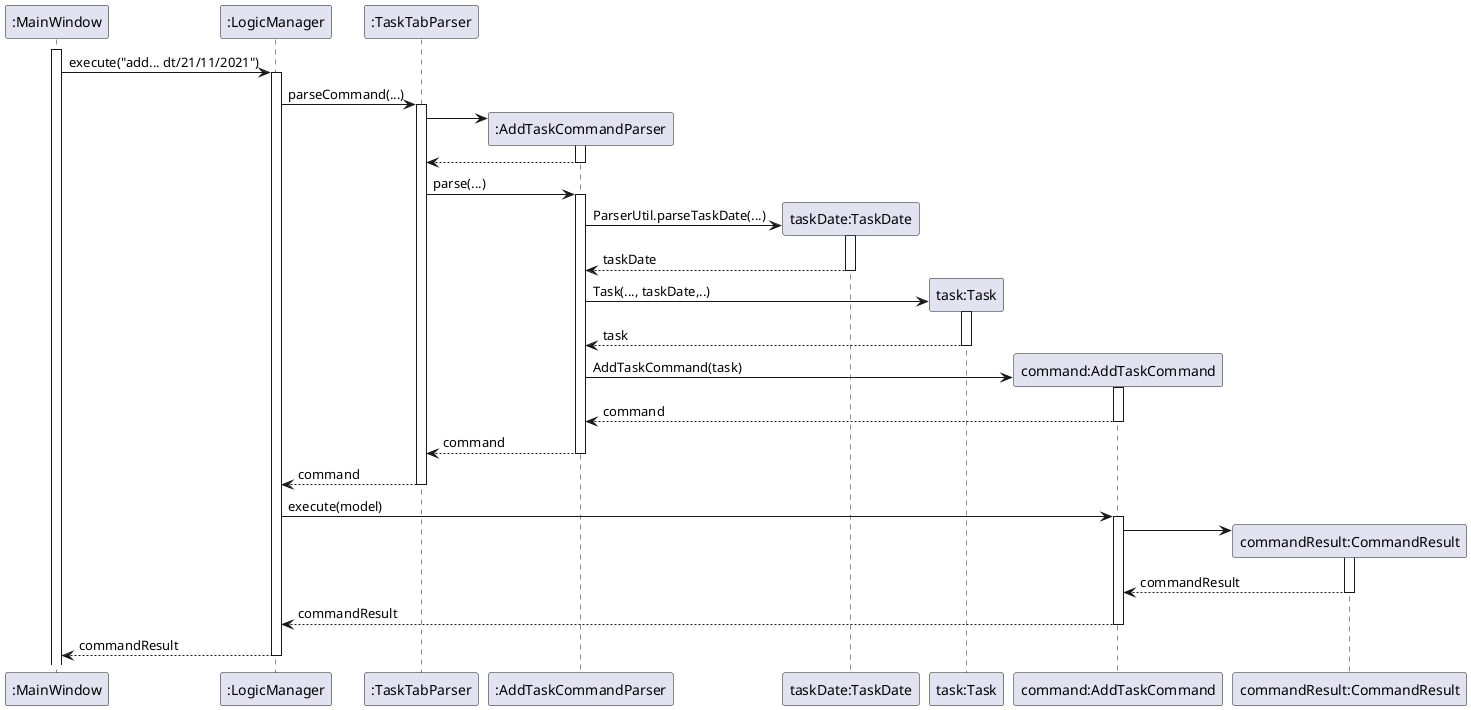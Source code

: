 @startuml
participant ":MainWindow" as MainWindow
participant ":LogicManager" as LogicManager
participant ":TaskTabParser" as TaskTabParser
participant ":AddTaskCommandParser" as AddTaskCommandParser
participant "taskDate:TaskDate" as TaskDate
participant "task:Task" as Task
participant "command:AddTaskCommand" as AddTaskCommand
participant "commandResult:CommandResult" as CommandResult

activate MainWindow
MainWindow -> LogicManager: execute("add... dt/21/11/2021")
activate LogicManager

LogicManager -> TaskTabParser: parseCommand(...)
activate TaskTabParser

create AddTaskCommandParser
TaskTabParser -> AddTaskCommandParser
activate AddTaskCommandParser
AddTaskCommandParser --> TaskTabParser
deactivate AddTaskCommandParser

TaskTabParser -> AddTaskCommandParser: parse(...)
activate AddTaskCommandParser

create TaskDate
AddTaskCommandParser -> TaskDate: ParserUtil.parseTaskDate(...)
activate TaskDate
TaskDate --> AddTaskCommandParser: taskDate
deactivate TaskDate

create Task
AddTaskCommandParser -> Task: Task(..., taskDate,..)
activate Task
Task --> AddTaskCommandParser: task
deactivate Task

create AddTaskCommand
AddTaskCommandParser -> AddTaskCommand: AddTaskCommand(task)
activate AddTaskCommand

AddTaskCommand --> AddTaskCommandParser: command
deactivate AddTaskCommand

AddTaskCommandParser --> TaskTabParser: command
deactivate AddTaskCommandParser

TaskTabParser --> LogicManager: command
deactivate TaskTabParser

LogicManager -> AddTaskCommand: execute(model)
activate AddTaskCommand

create CommandResult
AddTaskCommand -> CommandResult
activate CommandResult
CommandResult --> AddTaskCommand: commandResult
deactivate CommandResult

AddTaskCommand --> LogicManager: commandResult
deactivate AddTaskCommand

LogicManager --> MainWindow: commandResult
deactivate LogicManager

@enduml
